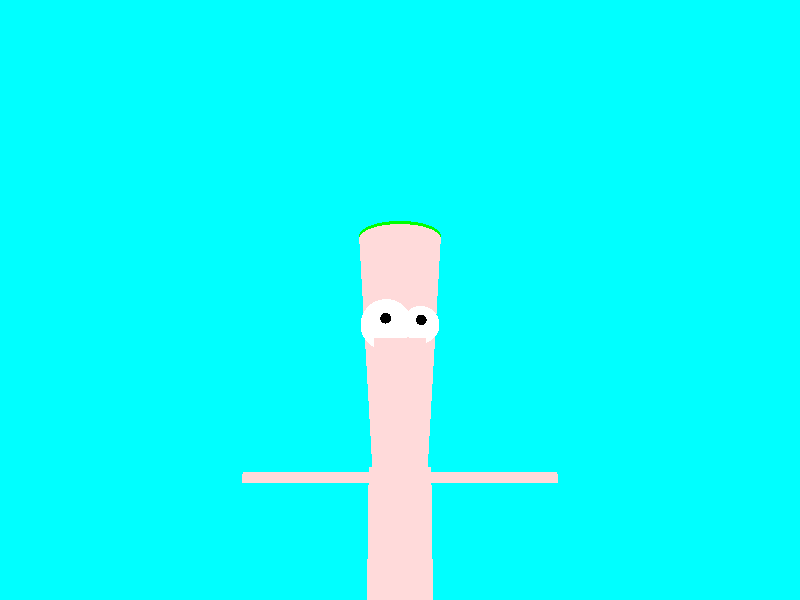 #include "colors.inc"
#include "stones.inc"
#include "textures.inc"
#include "shapes.inc"
#include "metals.inc"
#include "woods.inc"

#declare c = <0,0,0>;

//Debugging variables                            
#declare camera_left_side = <-15,-1,0>;
#declare camera_right_side = <10,-1,0>;
#declare camera_center_side = <0,0,-18>;
#declare camera_up_side = <0,20,0>;

//Physiognomy
#declare head_size = 7;
#declare body_size = 5;

//Face factions positions variables
#declare face_up_position = c+<0,head_size,0>;
#declare face_down_position = c;
#declare radius_up_face = 1.3;
#declare radius_down_face = 0.8;
#declare right_eye_position = c+<0.6,4,-0.9>;
#declare left_eye_position = c+<-0.4,4,-0.9>;
#declare eye_radius = 0.75;
#declare nose_position_corner1 = left_eye_position+<-0.3,-2,-1>;
#declare nose_position_corner2 = right_eye_position+<0.1,-0.6,0>;
#declare base_hair_position = face_up_position+<0,0.1,0>;

//Body position variables
#declare body_up_position = face_down_position;
#declare body_down_position = body_up_position+<0,-body_size,0>;
#declare arm_size = 4;
#declare arm_left_up_position = body_up_position+<-0.5, -0.3, 0>;
#declare arm_left_down_position = arm_left_up_position+<-arm_size,0,0>;
#declare arm_radius = 0.15;
#declare arm_right_up_position = body_up_position+<0.5,-0.3,0>;
#declare arm_right_down_position = arm_right_up_position+<arm_size,0,0>;

//Color variables
#declare skin_color = color rgb< 1, 0.5, 0.5>*1.4;

camera{
    location camera_center_side
    look_at<0,5,0>
}

light_source{
    <0,10,-23>,
    color White
}

background{color Cyan}

union{       

    //Ferb's head base
    cone{
        face_up_position,radius_up_face
        face_down_position, radius_down_face
        texture{
            pigment{color rgb< 1, 0.5, 0.5>*1.4}
        }
    }
    
    
    union{
    
        //Right eye
        sphere{
            right_eye_position
            eye_radius-0.2
            pigment {White}
        }
        
        sphere{
            right_eye_position+<0,0,-0.6>
            eye_radius-0.6
            pigment{Black}
        }
    
    }
    //Left eye
    union{
        
        sphere{
            left_eye_position
            eye_radius
            pigment{White}
        
        }
        
        sphere{
            left_eye_position+<0,0,-0.8>
            eye_radius-0.6
            pigment{Black}
        } 
    }
    
    //Nose
    box{
        nose_position_corner1
        nose_position_corner2
        texture{
            pigment{skin_color}
        }
           
    }
    
    //body
    cone{
        body_up_position, radius_down_face+0.1
        body_down_position, radius_down_face+0.1
        texture{
            pigment{skin_color}
        }
    }
    
    //Hair
    union{
    
        cylinder{
            face_up_position,
            base_hair_position,
            radius_up_face
            pigment{color Green}
        }
    }
    
    //Left arm
    cylinder{
        arm_left_up_position,
        arm_left_down_position,
        arm_radius
        texture{
            pigment{skin_color}
        }
    }
    
    //Right arm
    cylinder{
        arm_right_up_position,
        arm_right_down_position,
        arm_radius
        texture{
            pigment{skin_color}
        }
    }
    
    //Left leg
    
    //Right leg
}
